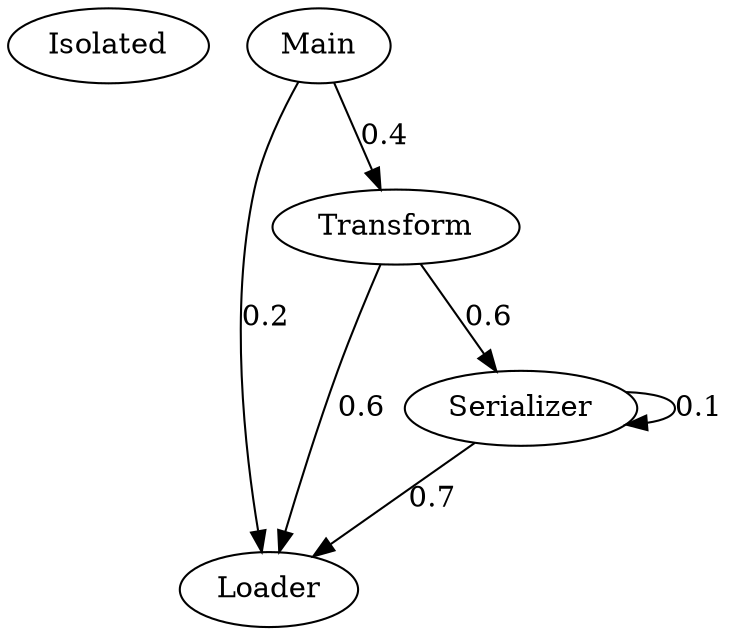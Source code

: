 digraph {
    Isolated;
    Main -> Loader[label="0.2",weight="0.2"];
    Main -> Transform[label="0.4",weight="0.4"];
    Transform -> Loader[label="0.6",weight="0.6"];
    Transform -> Serializer[label="0.6",weight="0.6"];
    Serializer -> Serializer[label="0.1",weight="0.1"];
    Serializer -> Loader[label="0.7",weight="0.7"];
}
